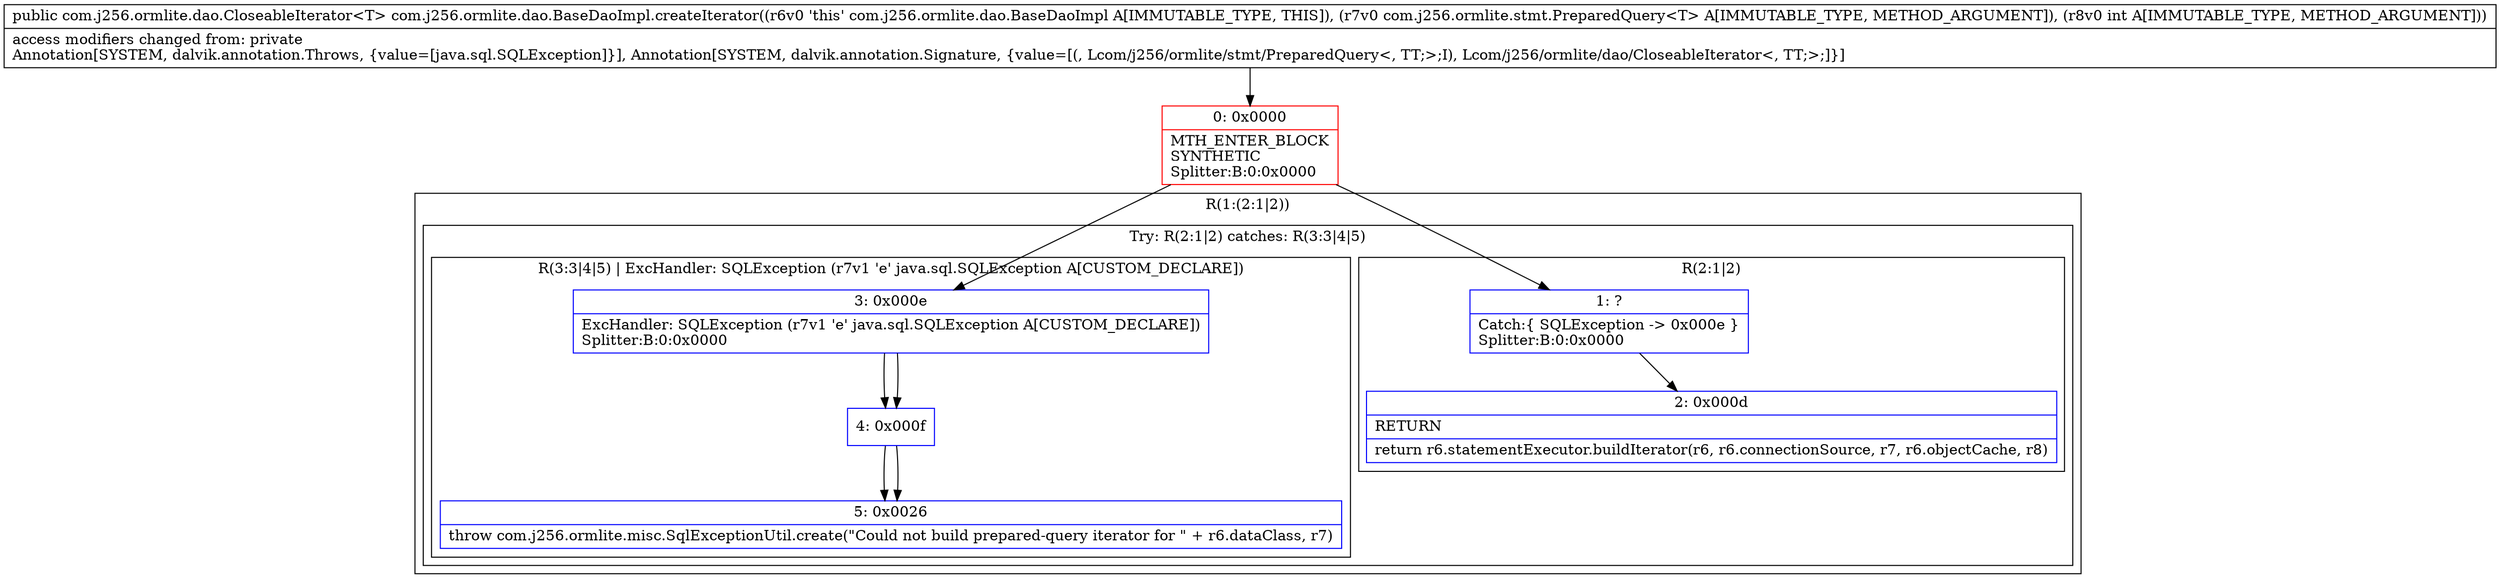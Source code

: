 digraph "CFG forcom.j256.ormlite.dao.BaseDaoImpl.createIterator(Lcom\/j256\/ormlite\/stmt\/PreparedQuery;I)Lcom\/j256\/ormlite\/dao\/CloseableIterator;" {
subgraph cluster_Region_960135964 {
label = "R(1:(2:1|2))";
node [shape=record,color=blue];
subgraph cluster_TryCatchRegion_1255734509 {
label = "Try: R(2:1|2) catches: R(3:3|4|5)";
node [shape=record,color=blue];
subgraph cluster_Region_1749084175 {
label = "R(2:1|2)";
node [shape=record,color=blue];
Node_1 [shape=record,label="{1\:\ ?|Catch:\{ SQLException \-\> 0x000e \}\lSplitter:B:0:0x0000\l}"];
Node_2 [shape=record,label="{2\:\ 0x000d|RETURN\l|return r6.statementExecutor.buildIterator(r6, r6.connectionSource, r7, r6.objectCache, r8)\l}"];
}
subgraph cluster_Region_1010440402 {
label = "R(3:3|4|5) | ExcHandler: SQLException (r7v1 'e' java.sql.SQLException A[CUSTOM_DECLARE])\l";
node [shape=record,color=blue];
Node_3 [shape=record,label="{3\:\ 0x000e|ExcHandler: SQLException (r7v1 'e' java.sql.SQLException A[CUSTOM_DECLARE])\lSplitter:B:0:0x0000\l}"];
Node_4 [shape=record,label="{4\:\ 0x000f}"];
Node_5 [shape=record,label="{5\:\ 0x0026|throw com.j256.ormlite.misc.SqlExceptionUtil.create(\"Could not build prepared\-query iterator for \" + r6.dataClass, r7)\l}"];
}
}
}
subgraph cluster_Region_1010440402 {
label = "R(3:3|4|5) | ExcHandler: SQLException (r7v1 'e' java.sql.SQLException A[CUSTOM_DECLARE])\l";
node [shape=record,color=blue];
Node_3 [shape=record,label="{3\:\ 0x000e|ExcHandler: SQLException (r7v1 'e' java.sql.SQLException A[CUSTOM_DECLARE])\lSplitter:B:0:0x0000\l}"];
Node_4 [shape=record,label="{4\:\ 0x000f}"];
Node_5 [shape=record,label="{5\:\ 0x0026|throw com.j256.ormlite.misc.SqlExceptionUtil.create(\"Could not build prepared\-query iterator for \" + r6.dataClass, r7)\l}"];
}
Node_0 [shape=record,color=red,label="{0\:\ 0x0000|MTH_ENTER_BLOCK\lSYNTHETIC\lSplitter:B:0:0x0000\l}"];
MethodNode[shape=record,label="{public com.j256.ormlite.dao.CloseableIterator\<T\> com.j256.ormlite.dao.BaseDaoImpl.createIterator((r6v0 'this' com.j256.ormlite.dao.BaseDaoImpl A[IMMUTABLE_TYPE, THIS]), (r7v0 com.j256.ormlite.stmt.PreparedQuery\<T\> A[IMMUTABLE_TYPE, METHOD_ARGUMENT]), (r8v0 int A[IMMUTABLE_TYPE, METHOD_ARGUMENT]))  | access modifiers changed from: private\lAnnotation[SYSTEM, dalvik.annotation.Throws, \{value=[java.sql.SQLException]\}], Annotation[SYSTEM, dalvik.annotation.Signature, \{value=[(, Lcom\/j256\/ormlite\/stmt\/PreparedQuery\<, TT;\>;I), Lcom\/j256\/ormlite\/dao\/CloseableIterator\<, TT;\>;]\}]\l}"];
MethodNode -> Node_0;
Node_1 -> Node_2;
Node_3 -> Node_4;
Node_4 -> Node_5;
Node_3 -> Node_4;
Node_4 -> Node_5;
Node_0 -> Node_1;
Node_0 -> Node_3;
}

